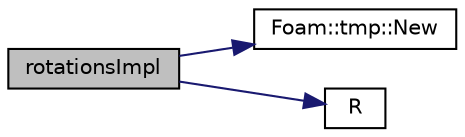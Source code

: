 digraph "rotationsImpl"
{
  bgcolor="transparent";
  edge [fontname="Helvetica",fontsize="10",labelfontname="Helvetica",labelfontsize="10"];
  node [fontname="Helvetica",fontsize="10",shape=record];
  rankdir="LR";
  Node1 [label="rotationsImpl",height=0.2,width=0.4,color="black", fillcolor="grey75", style="filled" fontcolor="black"];
  Node1 -> Node2 [color="midnightblue",fontsize="10",style="solid",fontname="Helvetica"];
  Node2 [label="Foam::tmp::New",height=0.2,width=0.4,color="black",URL="$classFoam_1_1tmp.html#ae7a1982f1796c91895f1812e03a7d5fc",tooltip="Construct tmp of T with forwarding arguments. "];
  Node1 -> Node3 [color="midnightblue",fontsize="10",style="solid",fontname="Helvetica"];
  Node3 [label="R",height=0.2,width=0.4,color="black",URL="$classFoam_1_1coordinateSystem.html#a3f990a06bf0830480bf9de8f9f10e60e",tooltip="Return const reference to the rotation tensor. "];
}
